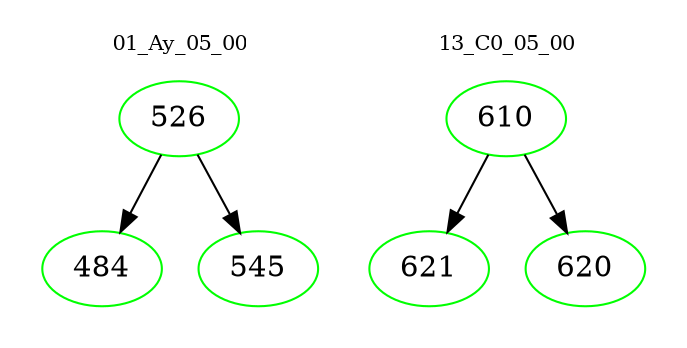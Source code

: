 digraph{
subgraph cluster_0 {
color = white
label = "01_Ay_05_00";
fontsize=10;
T0_526 [label="526", color="green"]
T0_526 -> T0_484 [color="black"]
T0_484 [label="484", color="green"]
T0_526 -> T0_545 [color="black"]
T0_545 [label="545", color="green"]
}
subgraph cluster_1 {
color = white
label = "13_C0_05_00";
fontsize=10;
T1_610 [label="610", color="green"]
T1_610 -> T1_621 [color="black"]
T1_621 [label="621", color="green"]
T1_610 -> T1_620 [color="black"]
T1_620 [label="620", color="green"]
}
}
